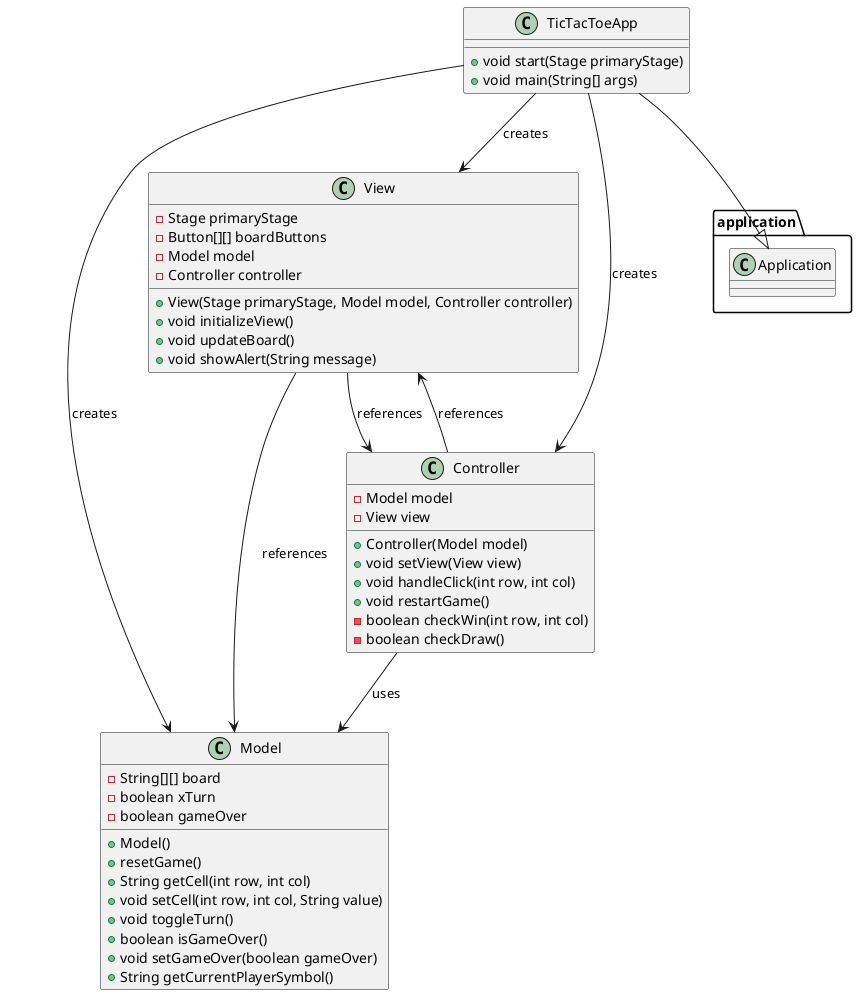 @startuml TicTacToe Class Diagram

class Model {
  - String[][] board
  - boolean xTurn
  - boolean gameOver
  + Model()
  + resetGame()
  + String getCell(int row, int col)
  + void setCell(int row, int col, String value)
  + void toggleTurn()
  + boolean isGameOver()
  + void setGameOver(boolean gameOver)
  + String getCurrentPlayerSymbol()
}

class View {
  - Stage primaryStage
  - Button[][] boardButtons
  - Model model
  - Controller controller
  + View(Stage primaryStage, Model model, Controller controller)
  + void initializeView()
  + void updateBoard()
  + void showAlert(String message)
}

class Controller {
  - Model model
  - View view
  + Controller(Model model)
  + void setView(View view)
  + void handleClick(int row, int col)
  + void restartGame()
  - boolean checkWin(int row, int col)
  - boolean checkDraw()
}

class TicTacToeApp {
  + void start(Stage primaryStage)
  + void main(String[] args)
}

TicTacToeApp --> Model : creates
TicTacToeApp --> Controller : creates
TicTacToeApp --> View : creates

Controller --> Model : uses
Controller --> View : references
View --> Model : references
View --> Controller : references

TicTacToeApp --|> application.Application

@enduml